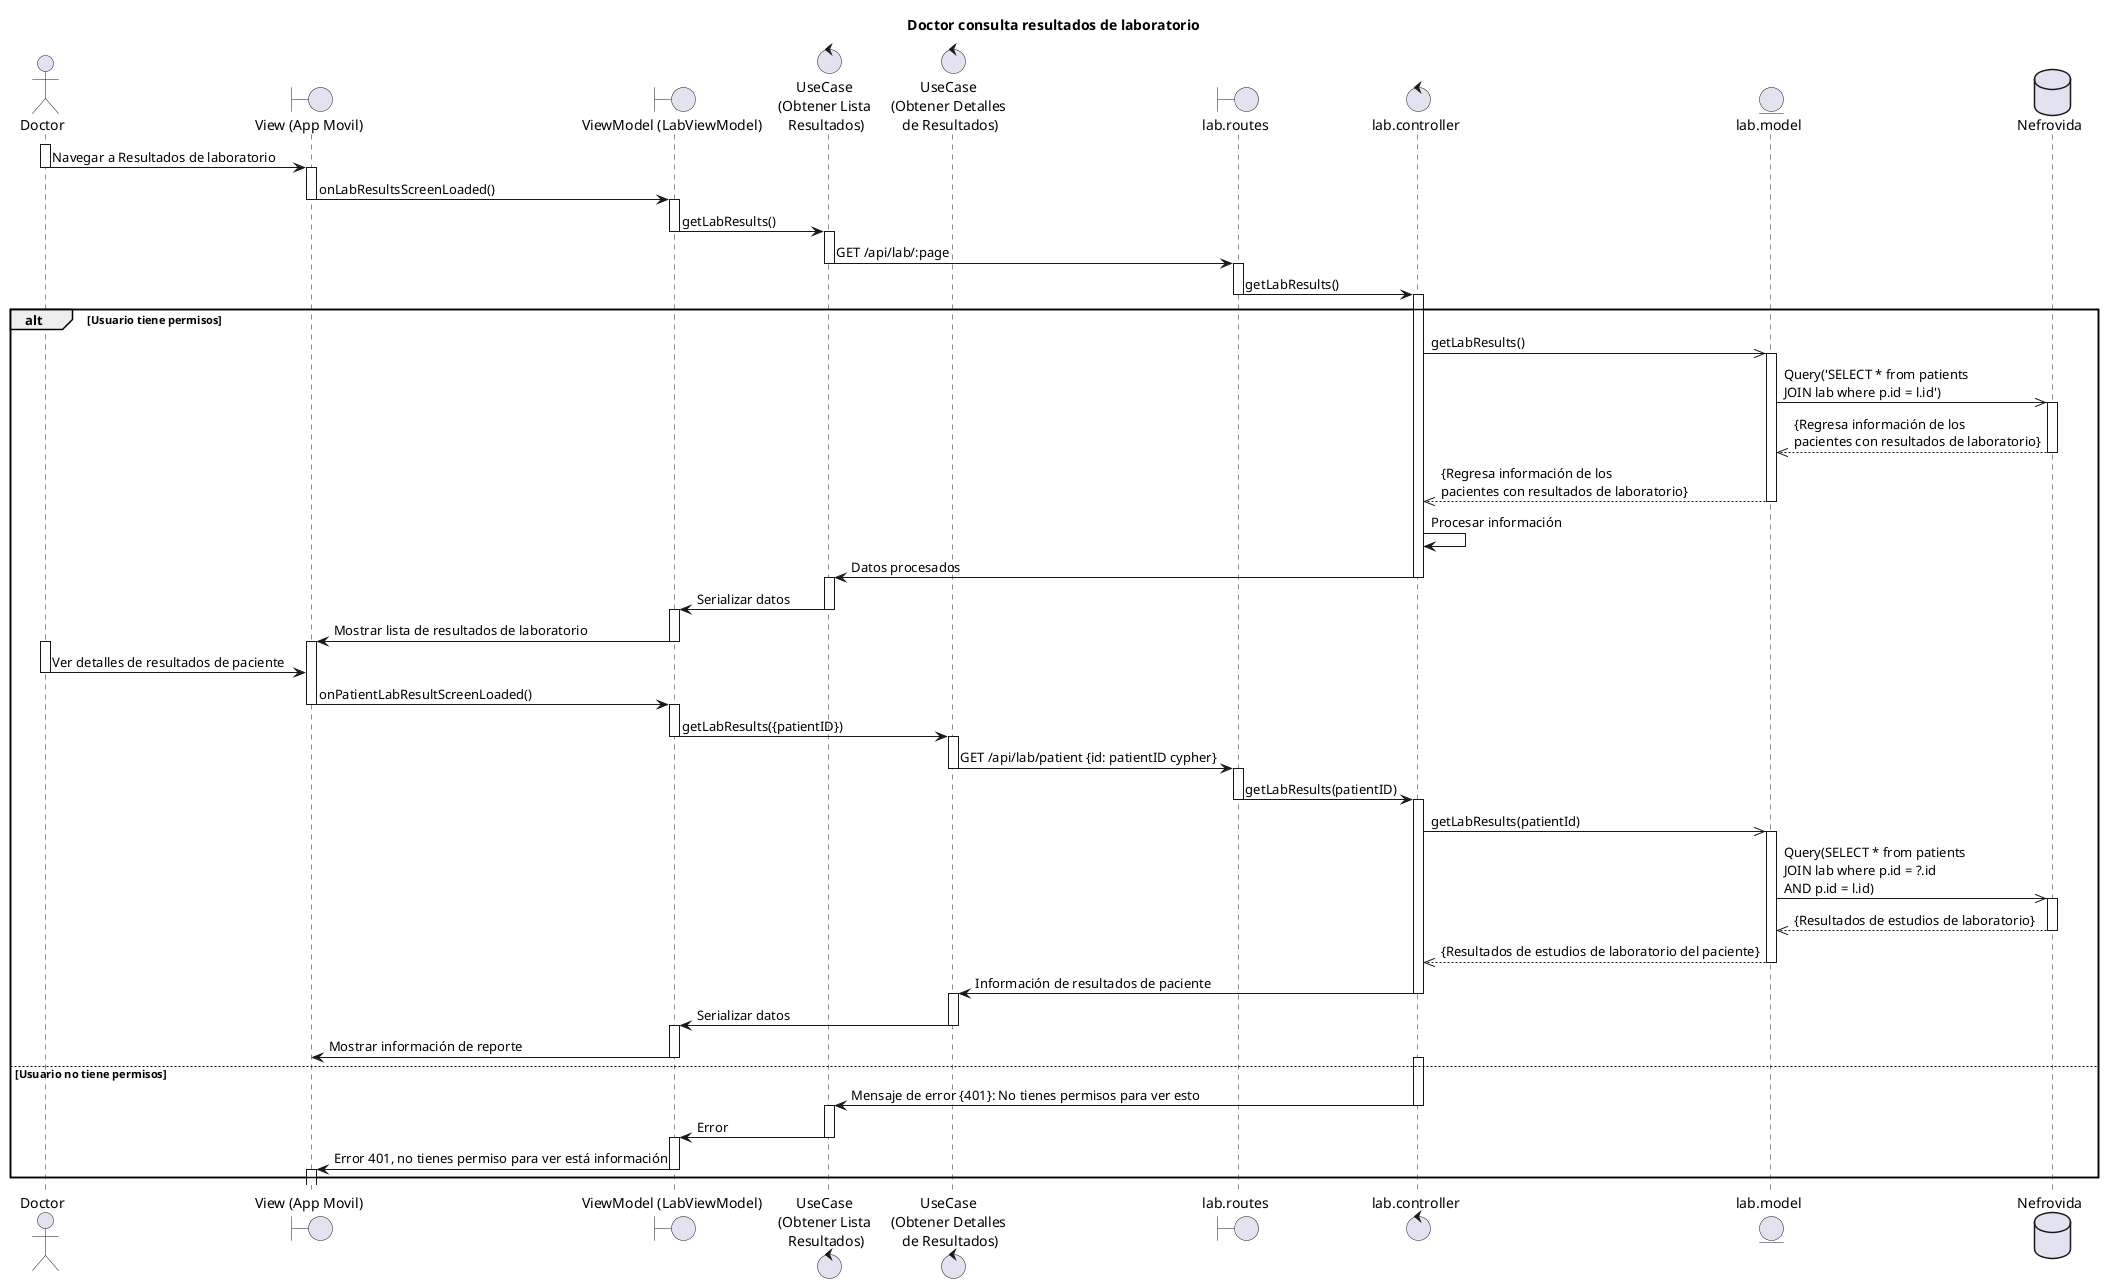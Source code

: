 @startuml DoctorConsultaResultadosDeLaboratorio
title Doctor consulta resultados de laboratorio

actor Doctor as doc
boundary "View (App Movil)" as vw
boundary "ViewModel (LabViewModel)" as vm
control "UseCase \n(Obtener Lista \nResultados)" as uCL
control "UseCase \n(Obtener Detalles \nde Resultados)" as uCD
boundary lab.routes as rt
control lab.controller as ct
entity lab.model as md
database Nefrovida as db

' Buscar historiales de pacientes
doc ++
doc -> vw --++ : Navegar a Resultados de laboratorio
vw -> vm --++ : onLabResultsScreenLoaded()
vm -> uCL --++ : getLabResults()
uCL -> rt --++ : GET /api/lab/:page
rt -> ct --++ : getLabResults()
alt Usuario tiene permisos
  ct ->> md  ++ : getLabResults()
  md ->> db ++ : Query('SELECT * from patients \nJOIN lab where p.id = l.id')
  db -->> md -- : {Regresa información de los \npacientes con resultados de laboratorio}
  md -->> ct -- : {Regresa información de los \npacientes con resultados de laboratorio}
  ct -> ct : Procesar información
  ct -> uCL --++: Datos procesados
  uCL -> vm --++ : Serializar datos
  vm -> vw --++ : Mostrar lista de resultados de laboratorio

  ' Abrir resultados de laboratorio de paciente particular
  activate doc
  doc -> vw --: Ver detalles de resultados de paciente
  vw -> vm --++: onPatientLabResultScreenLoaded()
  vm -> uCD --++: getLabResults({patientID})
  uCD -> rt --++: GET /api/lab/patient {id: patientID cypher}
  rt -> ct --++: getLabResults(patientID)
  ct ->> md ++: getLabResults(patientId)
  md ->> db ++: Query(SELECT * from patients \nJOIN lab where p.id = ?.id \nAND p.id = l.id) 
  db -->> md --: {Resultados de estudios de laboratorio}
  md -->> ct --: {Resultados de estudios de laboratorio del paciente}
  ct -> uCD --++: Información de resultados de paciente
  uCD -> vm --++ : Serializar datos
  vm -> vw --: Mostrar información de reporte
  activate ct
else Usuario no tiene permisos  
  ct -> uCL --++: Mensaje de error {401}: No tienes permisos para ver esto
  uCL -> vm --++ : Error
  vm -> vw --++ : Error 401, no tienes permiso para ver está información
end

@enduml